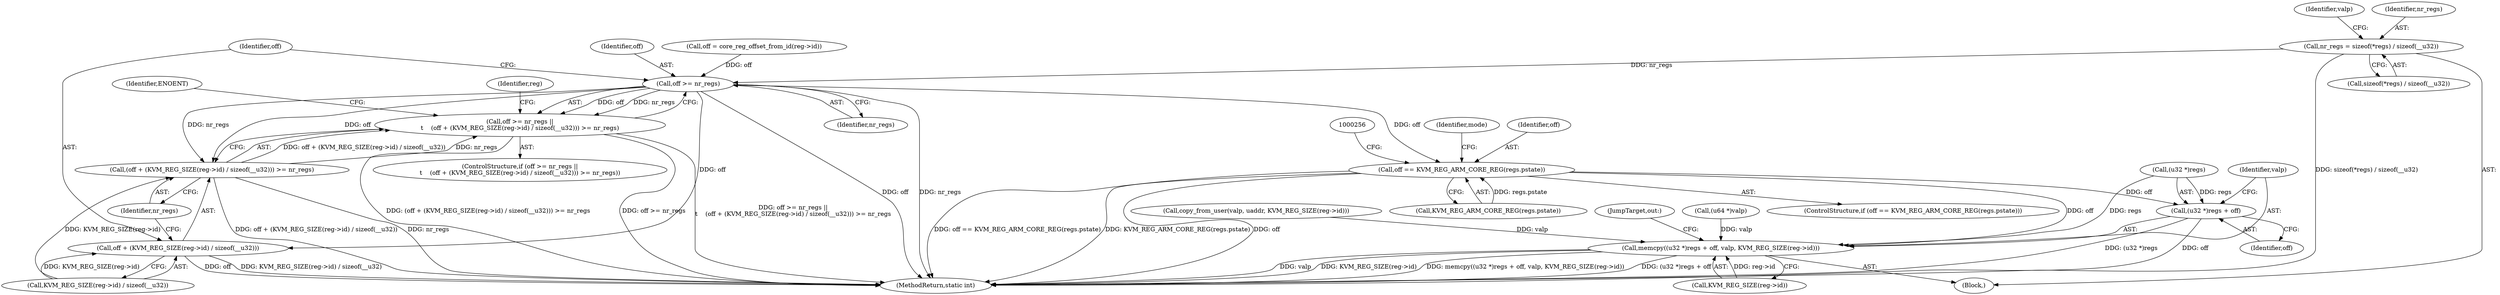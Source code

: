 digraph "0_linux_2a3f93459d689d990b3ecfbe782fec89b97d3279@API" {
"1000121" [label="(Call,nr_regs = sizeof(*regs) / sizeof(__u32))"];
"1000148" [label="(Call,off >= nr_regs)"];
"1000147" [label="(Call,off >= nr_regs ||\n\t    (off + (KVM_REG_SIZE(reg->id) / sizeof(__u32))) >= nr_regs)"];
"1000151" [label="(Call,(off + (KVM_REG_SIZE(reg->id) / sizeof(__u32))) >= nr_regs)"];
"1000152" [label="(Call,off + (KVM_REG_SIZE(reg->id) / sizeof(__u32)))"];
"1000197" [label="(Call,off == KVM_REG_ARM_CORE_REG(regs.pstate))"];
"1000253" [label="(Call,memcpy((u32 *)regs + off, valp, KVM_REG_SIZE(reg->id)))"];
"1000254" [label="(Call,(u32 *)regs + off)"];
"1000199" [label="(Call,KVM_REG_ARM_CORE_REG(regs.pstate))"];
"1000253" [label="(Call,memcpy((u32 *)regs + off, valp, KVM_REG_SIZE(reg->id)))"];
"1000255" [label="(Call,(u32 *)regs)"];
"1000267" [label="(MethodReturn,static int)"];
"1000183" [label="(Call,copy_from_user(valp, uaddr, KVM_REG_SIZE(reg->id)))"];
"1000149" [label="(Identifier,off)"];
"1000264" [label="(JumpTarget,out:)"];
"1000161" [label="(Identifier,nr_regs)"];
"1000254" [label="(Call,(u32 *)regs + off)"];
"1000258" [label="(Identifier,off)"];
"1000132" [label="(Identifier,valp)"];
"1000167" [label="(Identifier,reg)"];
"1000122" [label="(Identifier,nr_regs)"];
"1000140" [label="(Call,off = core_reg_offset_from_id(reg->id))"];
"1000104" [label="(Block,)"];
"1000206" [label="(Identifier,mode)"];
"1000153" [label="(Identifier,off)"];
"1000260" [label="(Call,KVM_REG_SIZE(reg->id))"];
"1000147" [label="(Call,off >= nr_regs ||\n\t    (off + (KVM_REG_SIZE(reg->id) / sizeof(__u32))) >= nr_regs)"];
"1000150" [label="(Identifier,nr_regs)"];
"1000198" [label="(Identifier,off)"];
"1000123" [label="(Call,sizeof(*regs) / sizeof(__u32))"];
"1000209" [label="(Call,(u64 *)valp)"];
"1000196" [label="(ControlStructure,if (off == KVM_REG_ARM_CORE_REG(regs.pstate)))"];
"1000259" [label="(Identifier,valp)"];
"1000152" [label="(Call,off + (KVM_REG_SIZE(reg->id) / sizeof(__u32)))"];
"1000164" [label="(Identifier,ENOENT)"];
"1000121" [label="(Call,nr_regs = sizeof(*regs) / sizeof(__u32))"];
"1000197" [label="(Call,off == KVM_REG_ARM_CORE_REG(regs.pstate))"];
"1000146" [label="(ControlStructure,if (off >= nr_regs ||\n\t    (off + (KVM_REG_SIZE(reg->id) / sizeof(__u32))) >= nr_regs))"];
"1000148" [label="(Call,off >= nr_regs)"];
"1000154" [label="(Call,KVM_REG_SIZE(reg->id) / sizeof(__u32))"];
"1000151" [label="(Call,(off + (KVM_REG_SIZE(reg->id) / sizeof(__u32))) >= nr_regs)"];
"1000121" -> "1000104"  [label="AST: "];
"1000121" -> "1000123"  [label="CFG: "];
"1000122" -> "1000121"  [label="AST: "];
"1000123" -> "1000121"  [label="AST: "];
"1000132" -> "1000121"  [label="CFG: "];
"1000121" -> "1000267"  [label="DDG: sizeof(*regs) / sizeof(__u32)"];
"1000121" -> "1000148"  [label="DDG: nr_regs"];
"1000148" -> "1000147"  [label="AST: "];
"1000148" -> "1000150"  [label="CFG: "];
"1000149" -> "1000148"  [label="AST: "];
"1000150" -> "1000148"  [label="AST: "];
"1000153" -> "1000148"  [label="CFG: "];
"1000147" -> "1000148"  [label="CFG: "];
"1000148" -> "1000267"  [label="DDG: off"];
"1000148" -> "1000267"  [label="DDG: nr_regs"];
"1000148" -> "1000147"  [label="DDG: off"];
"1000148" -> "1000147"  [label="DDG: nr_regs"];
"1000140" -> "1000148"  [label="DDG: off"];
"1000148" -> "1000151"  [label="DDG: off"];
"1000148" -> "1000151"  [label="DDG: nr_regs"];
"1000148" -> "1000152"  [label="DDG: off"];
"1000148" -> "1000197"  [label="DDG: off"];
"1000147" -> "1000146"  [label="AST: "];
"1000147" -> "1000151"  [label="CFG: "];
"1000151" -> "1000147"  [label="AST: "];
"1000164" -> "1000147"  [label="CFG: "];
"1000167" -> "1000147"  [label="CFG: "];
"1000147" -> "1000267"  [label="DDG: (off + (KVM_REG_SIZE(reg->id) / sizeof(__u32))) >= nr_regs"];
"1000147" -> "1000267"  [label="DDG: off >= nr_regs"];
"1000147" -> "1000267"  [label="DDG: off >= nr_regs ||\n\t    (off + (KVM_REG_SIZE(reg->id) / sizeof(__u32))) >= nr_regs"];
"1000151" -> "1000147"  [label="DDG: off + (KVM_REG_SIZE(reg->id) / sizeof(__u32))"];
"1000151" -> "1000147"  [label="DDG: nr_regs"];
"1000151" -> "1000161"  [label="CFG: "];
"1000152" -> "1000151"  [label="AST: "];
"1000161" -> "1000151"  [label="AST: "];
"1000151" -> "1000267"  [label="DDG: off + (KVM_REG_SIZE(reg->id) / sizeof(__u32))"];
"1000151" -> "1000267"  [label="DDG: nr_regs"];
"1000154" -> "1000151"  [label="DDG: KVM_REG_SIZE(reg->id)"];
"1000152" -> "1000154"  [label="CFG: "];
"1000153" -> "1000152"  [label="AST: "];
"1000154" -> "1000152"  [label="AST: "];
"1000161" -> "1000152"  [label="CFG: "];
"1000152" -> "1000267"  [label="DDG: off"];
"1000152" -> "1000267"  [label="DDG: KVM_REG_SIZE(reg->id) / sizeof(__u32)"];
"1000154" -> "1000152"  [label="DDG: KVM_REG_SIZE(reg->id)"];
"1000197" -> "1000196"  [label="AST: "];
"1000197" -> "1000199"  [label="CFG: "];
"1000198" -> "1000197"  [label="AST: "];
"1000199" -> "1000197"  [label="AST: "];
"1000206" -> "1000197"  [label="CFG: "];
"1000256" -> "1000197"  [label="CFG: "];
"1000197" -> "1000267"  [label="DDG: off == KVM_REG_ARM_CORE_REG(regs.pstate)"];
"1000197" -> "1000267"  [label="DDG: KVM_REG_ARM_CORE_REG(regs.pstate)"];
"1000197" -> "1000267"  [label="DDG: off"];
"1000199" -> "1000197"  [label="DDG: regs.pstate"];
"1000197" -> "1000253"  [label="DDG: off"];
"1000197" -> "1000254"  [label="DDG: off"];
"1000253" -> "1000104"  [label="AST: "];
"1000253" -> "1000260"  [label="CFG: "];
"1000254" -> "1000253"  [label="AST: "];
"1000259" -> "1000253"  [label="AST: "];
"1000260" -> "1000253"  [label="AST: "];
"1000264" -> "1000253"  [label="CFG: "];
"1000253" -> "1000267"  [label="DDG: valp"];
"1000253" -> "1000267"  [label="DDG: KVM_REG_SIZE(reg->id)"];
"1000253" -> "1000267"  [label="DDG: memcpy((u32 *)regs + off, valp, KVM_REG_SIZE(reg->id))"];
"1000253" -> "1000267"  [label="DDG: (u32 *)regs + off"];
"1000255" -> "1000253"  [label="DDG: regs"];
"1000183" -> "1000253"  [label="DDG: valp"];
"1000209" -> "1000253"  [label="DDG: valp"];
"1000260" -> "1000253"  [label="DDG: reg->id"];
"1000254" -> "1000258"  [label="CFG: "];
"1000255" -> "1000254"  [label="AST: "];
"1000258" -> "1000254"  [label="AST: "];
"1000259" -> "1000254"  [label="CFG: "];
"1000254" -> "1000267"  [label="DDG: (u32 *)regs"];
"1000254" -> "1000267"  [label="DDG: off"];
"1000255" -> "1000254"  [label="DDG: regs"];
}
